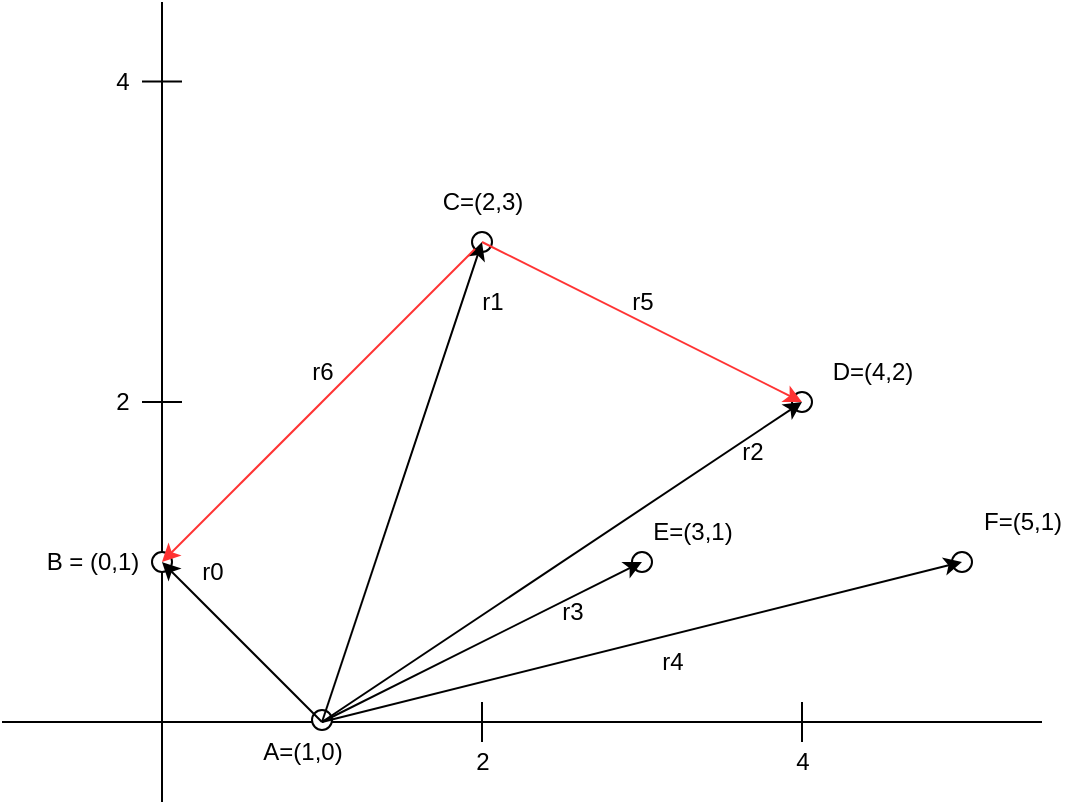 <mxfile version="14.1.8" type="device"><diagram id="mgGPEaF7zl8K_of4L7rO" name="Page-1"><mxGraphModel dx="1558" dy="856" grid="1" gridSize="10" guides="1" tooltips="1" connect="1" arrows="1" fold="1" page="1" pageScale="1" pageWidth="850" pageHeight="1100" math="0" shadow="0"><root><mxCell id="0"/><mxCell id="1" parent="0"/><mxCell id="HkllpEIeu_7xl_R0MOF7-14" value="" style="endArrow=none;html=1;" edge="1" parent="1"><mxGeometry width="50" height="50" relative="1" as="geometry"><mxPoint x="200" y="640" as="sourcePoint"/><mxPoint x="720" y="640" as="targetPoint"/></mxGeometry></mxCell><mxCell id="HkllpEIeu_7xl_R0MOF7-13" value="" style="endArrow=none;html=1;" edge="1" parent="1" source="HkllpEIeu_7xl_R0MOF7-15"><mxGeometry x="199" y="120" width="50" height="50" as="geometry"><mxPoint x="280" y="680" as="sourcePoint"/><mxPoint x="280" y="280" as="targetPoint"/></mxGeometry></mxCell><mxCell id="HkllpEIeu_7xl_R0MOF7-19" value="B = (0,1)" style="text;html=1;align=center;verticalAlign=middle;resizable=0;points=[];autosize=1;" vertex="1" parent="1"><mxGeometry x="215" y="550" width="60" height="20" as="geometry"/></mxCell><mxCell id="HkllpEIeu_7xl_R0MOF7-20" value="" style="ellipse;whiteSpace=wrap;html=1;aspect=fixed;" vertex="1" parent="1"><mxGeometry x="355" y="634" width="10" height="10" as="geometry"/></mxCell><mxCell id="HkllpEIeu_7xl_R0MOF7-23" value="A=(1,0)" style="text;html=1;align=center;verticalAlign=middle;resizable=0;points=[];autosize=1;" vertex="1" parent="1"><mxGeometry x="320" y="645" width="60" height="20" as="geometry"/></mxCell><mxCell id="HkllpEIeu_7xl_R0MOF7-24" value="" style="endArrow=none;html=1;" edge="1" parent="1"><mxGeometry width="50" height="50" relative="1" as="geometry"><mxPoint x="440" y="650" as="sourcePoint"/><mxPoint x="440" y="630" as="targetPoint"/></mxGeometry></mxCell><mxCell id="HkllpEIeu_7xl_R0MOF7-25" value="" style="endArrow=none;html=1;" edge="1" parent="1"><mxGeometry width="50" height="50" relative="1" as="geometry"><mxPoint x="600" y="650" as="sourcePoint"/><mxPoint x="600" y="630.0" as="targetPoint"/></mxGeometry></mxCell><mxCell id="HkllpEIeu_7xl_R0MOF7-26" value="2" style="text;html=1;align=center;verticalAlign=middle;resizable=0;points=[];autosize=1;" vertex="1" parent="1"><mxGeometry x="430" y="650" width="20" height="20" as="geometry"/></mxCell><mxCell id="HkllpEIeu_7xl_R0MOF7-27" value="4" style="text;html=1;align=center;verticalAlign=middle;resizable=0;points=[];autosize=1;" vertex="1" parent="1"><mxGeometry x="590" y="650" width="20" height="20" as="geometry"/></mxCell><mxCell id="HkllpEIeu_7xl_R0MOF7-28" value="" style="endArrow=none;html=1;" edge="1" parent="1"><mxGeometry width="50" height="50" relative="1" as="geometry"><mxPoint x="290" y="480" as="sourcePoint"/><mxPoint x="270" y="480" as="targetPoint"/></mxGeometry></mxCell><mxCell id="HkllpEIeu_7xl_R0MOF7-29" value="" style="endArrow=none;html=1;" edge="1" parent="1"><mxGeometry width="50" height="50" relative="1" as="geometry"><mxPoint x="290" y="319.76" as="sourcePoint"/><mxPoint x="270" y="319.76" as="targetPoint"/></mxGeometry></mxCell><mxCell id="HkllpEIeu_7xl_R0MOF7-30" value="2" style="text;html=1;align=center;verticalAlign=middle;resizable=0;points=[];autosize=1;" vertex="1" parent="1"><mxGeometry x="250" y="470" width="20" height="20" as="geometry"/></mxCell><mxCell id="HkllpEIeu_7xl_R0MOF7-31" value="4" style="text;html=1;align=center;verticalAlign=middle;resizable=0;points=[];autosize=1;" vertex="1" parent="1"><mxGeometry x="250" y="310" width="20" height="20" as="geometry"/></mxCell><mxCell id="HkllpEIeu_7xl_R0MOF7-32" value="" style="ellipse;whiteSpace=wrap;html=1;aspect=fixed;" vertex="1" parent="1"><mxGeometry x="435" y="395" width="10" height="10" as="geometry"/></mxCell><mxCell id="HkllpEIeu_7xl_R0MOF7-34" value="C=(2,3)" style="text;html=1;align=center;verticalAlign=middle;resizable=0;points=[];autosize=1;" vertex="1" parent="1"><mxGeometry x="410" y="370" width="60" height="20" as="geometry"/></mxCell><mxCell id="HkllpEIeu_7xl_R0MOF7-35" value="" style="ellipse;whiteSpace=wrap;html=1;aspect=fixed;" vertex="1" parent="1"><mxGeometry x="515" y="555" width="10" height="10" as="geometry"/></mxCell><mxCell id="HkllpEIeu_7xl_R0MOF7-36" value="E=(3,1)" style="text;html=1;align=center;verticalAlign=middle;resizable=0;points=[];autosize=1;" vertex="1" parent="1"><mxGeometry x="515" y="535" width="60" height="20" as="geometry"/></mxCell><mxCell id="HkllpEIeu_7xl_R0MOF7-37" value="" style="ellipse;whiteSpace=wrap;html=1;aspect=fixed;" vertex="1" parent="1"><mxGeometry x="595" y="475" width="10" height="10" as="geometry"/></mxCell><mxCell id="HkllpEIeu_7xl_R0MOF7-38" value="D=(4,2)" style="text;html=1;align=center;verticalAlign=middle;resizable=0;points=[];autosize=1;" vertex="1" parent="1"><mxGeometry x="605" y="455" width="60" height="20" as="geometry"/></mxCell><mxCell id="HkllpEIeu_7xl_R0MOF7-39" value="" style="ellipse;whiteSpace=wrap;html=1;aspect=fixed;" vertex="1" parent="1"><mxGeometry x="675" y="555" width="10" height="10" as="geometry"/></mxCell><mxCell id="HkllpEIeu_7xl_R0MOF7-40" value="F=(5,1)" style="text;html=1;align=center;verticalAlign=middle;resizable=0;points=[];autosize=1;" vertex="1" parent="1"><mxGeometry x="685" y="530" width="50" height="20" as="geometry"/></mxCell><mxCell id="HkllpEIeu_7xl_R0MOF7-41" value="" style="endArrow=classic;html=1;" edge="1" parent="1"><mxGeometry width="50" height="50" relative="1" as="geometry"><mxPoint x="360" y="640" as="sourcePoint"/><mxPoint x="680" y="560" as="targetPoint"/></mxGeometry></mxCell><mxCell id="HkllpEIeu_7xl_R0MOF7-42" value="" style="endArrow=classic;html=1;" edge="1" parent="1"><mxGeometry width="50" height="50" relative="1" as="geometry"><mxPoint x="360" y="640" as="sourcePoint"/><mxPoint x="600" y="480" as="targetPoint"/></mxGeometry></mxCell><mxCell id="HkllpEIeu_7xl_R0MOF7-43" value="" style="endArrow=classic;html=1;" edge="1" parent="1"><mxGeometry width="50" height="50" relative="1" as="geometry"><mxPoint x="360" y="640" as="sourcePoint"/><mxPoint x="520" y="560" as="targetPoint"/></mxGeometry></mxCell><mxCell id="HkllpEIeu_7xl_R0MOF7-44" value="" style="endArrow=classic;html=1;" edge="1" parent="1"><mxGeometry width="50" height="50" relative="1" as="geometry"><mxPoint x="360" y="640" as="sourcePoint"/><mxPoint x="440" y="400" as="targetPoint"/></mxGeometry></mxCell><mxCell id="HkllpEIeu_7xl_R0MOF7-15" value="" style="ellipse;whiteSpace=wrap;html=1;aspect=fixed;" vertex="1" parent="1"><mxGeometry x="275" y="555" width="10" height="10" as="geometry"/></mxCell><mxCell id="HkllpEIeu_7xl_R0MOF7-46" value="" style="endArrow=none;html=1;" edge="1" parent="1" target="HkllpEIeu_7xl_R0MOF7-15"><mxGeometry x="199" y="120" width="50" height="50" as="geometry"><mxPoint x="280" y="680" as="sourcePoint"/><mxPoint x="280" y="280" as="targetPoint"/></mxGeometry></mxCell><mxCell id="HkllpEIeu_7xl_R0MOF7-45" value="" style="endArrow=classic;html=1;" edge="1" parent="1"><mxGeometry width="50" height="50" relative="1" as="geometry"><mxPoint x="360" y="640" as="sourcePoint"/><mxPoint x="280" y="560" as="targetPoint"/></mxGeometry></mxCell><mxCell id="HkllpEIeu_7xl_R0MOF7-49" value="r4" style="text;html=1;align=center;verticalAlign=middle;resizable=0;points=[];autosize=1;" vertex="1" parent="1"><mxGeometry x="520" y="600" width="30" height="20" as="geometry"/></mxCell><mxCell id="HkllpEIeu_7xl_R0MOF7-50" value="r2" style="text;html=1;align=center;verticalAlign=middle;resizable=0;points=[];autosize=1;" vertex="1" parent="1"><mxGeometry x="560" y="495" width="30" height="20" as="geometry"/></mxCell><mxCell id="HkllpEIeu_7xl_R0MOF7-51" value="r3" style="text;html=1;align=center;verticalAlign=middle;resizable=0;points=[];autosize=1;" vertex="1" parent="1"><mxGeometry x="470" y="575" width="30" height="20" as="geometry"/></mxCell><mxCell id="HkllpEIeu_7xl_R0MOF7-52" value="r1" style="text;html=1;align=center;verticalAlign=middle;resizable=0;points=[];autosize=1;" vertex="1" parent="1"><mxGeometry x="430" y="420" width="30" height="20" as="geometry"/></mxCell><mxCell id="HkllpEIeu_7xl_R0MOF7-53" value="r0" style="text;html=1;align=center;verticalAlign=middle;resizable=0;points=[];autosize=1;" vertex="1" parent="1"><mxGeometry x="290" y="555" width="30" height="20" as="geometry"/></mxCell><mxCell id="HkllpEIeu_7xl_R0MOF7-54" value="" style="endArrow=classic;html=1;strokeColor=#FF3333;" edge="1" parent="1"><mxGeometry width="50" height="50" relative="1" as="geometry"><mxPoint x="440" y="400" as="sourcePoint"/><mxPoint x="600" y="480" as="targetPoint"/></mxGeometry></mxCell><mxCell id="HkllpEIeu_7xl_R0MOF7-56" value="r5" style="text;html=1;align=center;verticalAlign=middle;resizable=0;points=[];autosize=1;" vertex="1" parent="1"><mxGeometry x="505" y="420" width="30" height="20" as="geometry"/></mxCell><mxCell id="HkllpEIeu_7xl_R0MOF7-57" value="" style="endArrow=classic;html=1;strokeColor=#FF3333;" edge="1" parent="1" source="HkllpEIeu_7xl_R0MOF7-32"><mxGeometry width="50" height="50" relative="1" as="geometry"><mxPoint x="390" y="430" as="sourcePoint"/><mxPoint x="280" y="560" as="targetPoint"/></mxGeometry></mxCell><mxCell id="HkllpEIeu_7xl_R0MOF7-59" value="r6" style="text;html=1;align=center;verticalAlign=middle;resizable=0;points=[];autosize=1;" vertex="1" parent="1"><mxGeometry x="345" y="455" width="30" height="20" as="geometry"/></mxCell></root></mxGraphModel></diagram></mxfile>